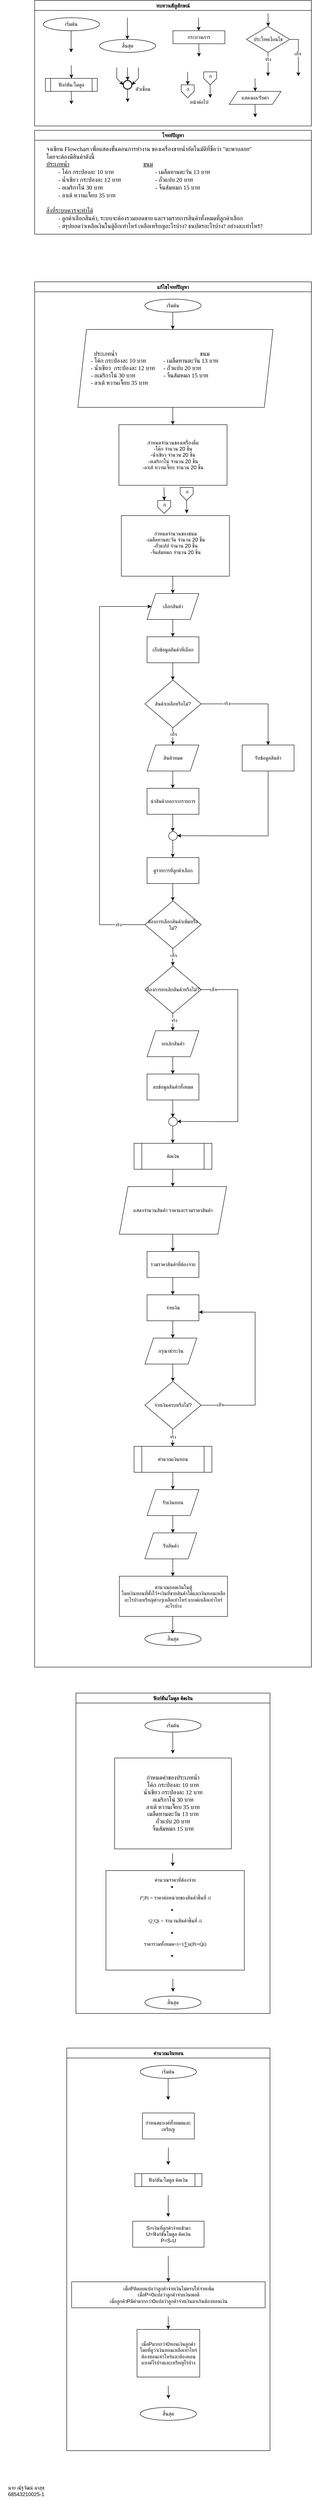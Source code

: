 <mxfile version="28.0.6">
  <diagram name="หน้า-1" id="Sb9Qko_NTx9gJ0KkiB_f">
    <mxGraphModel dx="1426" dy="743" grid="1" gridSize="10" guides="1" tooltips="1" connect="1" arrows="1" fold="1" page="1" pageScale="1" pageWidth="827" pageHeight="1169" math="0" shadow="0">
      <root>
        <mxCell id="0" />
        <mxCell id="1" parent="0" />
        <mxCell id="7FRll6Lz1_2TQ6KTnF0Q-1" value="ทบทวนสัญลักษณ์" style="swimlane;fontFamily=Sarabun;fontSource=https%3A%2F%2Ffonts.googleapis.com%2Fcss%3Ffamily%3DSarabun;" vertex="1" parent="1">
          <mxGeometry x="134" y="20" width="640" height="290" as="geometry" />
        </mxCell>
        <mxCell id="7FRll6Lz1_2TQ6KTnF0Q-2" value="&lt;font data-font-src=&quot;https://fonts.googleapis.com/css?family=Sarabun&quot; face=&quot;Sarabun&quot;&gt;เริ่มต้น&lt;/font&gt;" style="ellipse;whiteSpace=wrap;html=1;" vertex="1" parent="7FRll6Lz1_2TQ6KTnF0Q-1">
          <mxGeometry x="20" y="40" width="130" height="30" as="geometry" />
        </mxCell>
        <mxCell id="7FRll6Lz1_2TQ6KTnF0Q-3" value="" style="endArrow=classic;html=1;rounded=0;" edge="1" parent="7FRll6Lz1_2TQ6KTnF0Q-1">
          <mxGeometry width="50" height="50" relative="1" as="geometry">
            <mxPoint x="84.5" y="70" as="sourcePoint" />
            <mxPoint x="84.5" y="120" as="targetPoint" />
          </mxGeometry>
        </mxCell>
        <mxCell id="7FRll6Lz1_2TQ6KTnF0Q-4" value="&lt;font face=&quot;Sarabun&quot;&gt;สิ้นสุด&lt;/font&gt;" style="ellipse;whiteSpace=wrap;html=1;" vertex="1" parent="7FRll6Lz1_2TQ6KTnF0Q-1">
          <mxGeometry x="150" y="90" width="130" height="30" as="geometry" />
        </mxCell>
        <mxCell id="7FRll6Lz1_2TQ6KTnF0Q-5" value="" style="endArrow=classic;html=1;rounded=0;" edge="1" parent="7FRll6Lz1_2TQ6KTnF0Q-1">
          <mxGeometry width="50" height="50" relative="1" as="geometry">
            <mxPoint x="214.5" y="40" as="sourcePoint" />
            <mxPoint x="214.5" y="90" as="targetPoint" />
          </mxGeometry>
        </mxCell>
        <mxCell id="7FRll6Lz1_2TQ6KTnF0Q-6" value="กระบวนการ" style="rounded=0;whiteSpace=wrap;html=1;fontFamily=Sarabun;fontSource=https%3A%2F%2Ffonts.googleapis.com%2Fcss%3Ffamily%3DSarabun;" vertex="1" parent="7FRll6Lz1_2TQ6KTnF0Q-1">
          <mxGeometry x="320" y="70" width="120" height="30" as="geometry" />
        </mxCell>
        <mxCell id="7FRll6Lz1_2TQ6KTnF0Q-7" value="" style="endArrow=classic;html=1;rounded=0;" edge="1" parent="7FRll6Lz1_2TQ6KTnF0Q-1">
          <mxGeometry width="50" height="50" relative="1" as="geometry">
            <mxPoint x="379" y="40" as="sourcePoint" />
            <mxPoint x="379.5" y="70" as="targetPoint" />
          </mxGeometry>
        </mxCell>
        <mxCell id="7FRll6Lz1_2TQ6KTnF0Q-8" value="" style="endArrow=classic;html=1;rounded=0;" edge="1" parent="7FRll6Lz1_2TQ6KTnF0Q-1">
          <mxGeometry width="50" height="50" relative="1" as="geometry">
            <mxPoint x="379.75" y="100" as="sourcePoint" />
            <mxPoint x="380.25" y="130" as="targetPoint" />
          </mxGeometry>
        </mxCell>
        <mxCell id="7FRll6Lz1_2TQ6KTnF0Q-9" value="ประโยคเงื่อนไข" style="rhombus;whiteSpace=wrap;html=1;fontFamily=Sarabun;fontSource=https%3A%2F%2Ffonts.googleapis.com%2Fcss%3Ffamily%3DSarabun;" vertex="1" parent="7FRll6Lz1_2TQ6KTnF0Q-1">
          <mxGeometry x="490" y="60" width="100" height="60" as="geometry" />
        </mxCell>
        <mxCell id="7FRll6Lz1_2TQ6KTnF0Q-10" value="" style="endArrow=classic;html=1;rounded=0;" edge="1" parent="7FRll6Lz1_2TQ6KTnF0Q-1">
          <mxGeometry width="50" height="50" relative="1" as="geometry">
            <mxPoint x="539.71" y="30" as="sourcePoint" />
            <mxPoint x="540.21" y="60" as="targetPoint" />
          </mxGeometry>
        </mxCell>
        <mxCell id="7FRll6Lz1_2TQ6KTnF0Q-11" value="" style="endArrow=classic;html=1;rounded=0;" edge="1" parent="7FRll6Lz1_2TQ6KTnF0Q-1">
          <mxGeometry width="50" height="50" relative="1" as="geometry">
            <mxPoint x="539.71" y="120" as="sourcePoint" />
            <mxPoint x="540" y="175" as="targetPoint" />
          </mxGeometry>
        </mxCell>
        <mxCell id="7FRll6Lz1_2TQ6KTnF0Q-12" value="จริง" style="edgeLabel;html=1;align=center;verticalAlign=middle;resizable=0;points=[];fontFamily=Sarabun;fontSource=https%3A%2F%2Ffonts.googleapis.com%2Fcss%3Ffamily%3DSarabun;" vertex="1" connectable="0" parent="7FRll6Lz1_2TQ6KTnF0Q-11">
          <mxGeometry x="-0.414" y="-1" relative="1" as="geometry">
            <mxPoint as="offset" />
          </mxGeometry>
        </mxCell>
        <mxCell id="7FRll6Lz1_2TQ6KTnF0Q-13" value="" style="endArrow=classic;html=1;rounded=0;exitX=1;exitY=0.5;exitDx=0;exitDy=0;" edge="1" parent="7FRll6Lz1_2TQ6KTnF0Q-1" source="7FRll6Lz1_2TQ6KTnF0Q-9">
          <mxGeometry width="50" height="50" relative="1" as="geometry">
            <mxPoint x="620" y="95" as="sourcePoint" />
            <mxPoint x="610" y="175" as="targetPoint" />
            <Array as="points">
              <mxPoint x="610" y="90" />
            </Array>
          </mxGeometry>
        </mxCell>
        <mxCell id="7FRll6Lz1_2TQ6KTnF0Q-14" value="&lt;font data-font-src=&quot;https://fonts.googleapis.com/css?family=Sarabun&quot; face=&quot;Sarabun&quot;&gt;เท็จ&lt;/font&gt;" style="edgeLabel;html=1;align=center;verticalAlign=middle;resizable=0;points=[];" vertex="1" connectable="0" parent="7FRll6Lz1_2TQ6KTnF0Q-13">
          <mxGeometry x="-0.002" y="-2" relative="1" as="geometry">
            <mxPoint as="offset" />
          </mxGeometry>
        </mxCell>
        <mxCell id="7FRll6Lz1_2TQ6KTnF0Q-15" value="&lt;font data-font-src=&quot;https://fonts.googleapis.com/css?family=Sarabun&quot; face=&quot;Sarabun&quot;&gt;ฟังก์ชัน/โมดูล&lt;/font&gt;" style="shape=process;whiteSpace=wrap;html=1;backgroundOutline=1;" vertex="1" parent="7FRll6Lz1_2TQ6KTnF0Q-1">
          <mxGeometry x="25" y="180" width="120" height="30" as="geometry" />
        </mxCell>
        <mxCell id="7FRll6Lz1_2TQ6KTnF0Q-16" value="" style="endArrow=classic;html=1;rounded=0;" edge="1" parent="7FRll6Lz1_2TQ6KTnF0Q-1">
          <mxGeometry width="50" height="50" relative="1" as="geometry">
            <mxPoint x="84.71" y="150" as="sourcePoint" />
            <mxPoint x="85.21" y="180" as="targetPoint" />
          </mxGeometry>
        </mxCell>
        <mxCell id="7FRll6Lz1_2TQ6KTnF0Q-17" value="" style="endArrow=classic;html=1;rounded=0;" edge="1" parent="7FRll6Lz1_2TQ6KTnF0Q-1">
          <mxGeometry width="50" height="50" relative="1" as="geometry">
            <mxPoint x="84.71" y="210" as="sourcePoint" />
            <mxPoint x="85.21" y="240" as="targetPoint" />
          </mxGeometry>
        </mxCell>
        <mxCell id="7FRll6Lz1_2TQ6KTnF0Q-18" value="" style="strokeWidth=2;html=1;shape=mxgraph.flowchart.start_2;whiteSpace=wrap;" vertex="1" parent="7FRll6Lz1_2TQ6KTnF0Q-1">
          <mxGeometry x="205" y="185" width="20" height="20" as="geometry" />
        </mxCell>
        <mxCell id="7FRll6Lz1_2TQ6KTnF0Q-19" value="" style="endArrow=classic;html=1;rounded=0;" edge="1" parent="7FRll6Lz1_2TQ6KTnF0Q-1">
          <mxGeometry width="50" height="50" relative="1" as="geometry">
            <mxPoint x="214.71" y="155" as="sourcePoint" />
            <mxPoint x="215.21" y="185" as="targetPoint" />
          </mxGeometry>
        </mxCell>
        <mxCell id="7FRll6Lz1_2TQ6KTnF0Q-20" value="" style="endArrow=classic;html=1;rounded=0;entryX=0;entryY=0.5;entryDx=0;entryDy=0;entryPerimeter=0;" edge="1" parent="7FRll6Lz1_2TQ6KTnF0Q-1" target="7FRll6Lz1_2TQ6KTnF0Q-18">
          <mxGeometry width="50" height="50" relative="1" as="geometry">
            <mxPoint x="190.0" y="155" as="sourcePoint" />
            <mxPoint x="190.5" y="185" as="targetPoint" />
            <Array as="points">
              <mxPoint x="190" y="180" />
            </Array>
          </mxGeometry>
        </mxCell>
        <mxCell id="7FRll6Lz1_2TQ6KTnF0Q-21" value="" style="endArrow=classic;html=1;rounded=0;entryX=1;entryY=0.5;entryDx=0;entryDy=0;entryPerimeter=0;" edge="1" parent="7FRll6Lz1_2TQ6KTnF0Q-1" target="7FRll6Lz1_2TQ6KTnF0Q-18">
          <mxGeometry width="50" height="50" relative="1" as="geometry">
            <mxPoint x="240.0" y="155" as="sourcePoint" />
            <mxPoint x="240.5" y="185" as="targetPoint" />
            <Array as="points">
              <mxPoint x="240" y="180" />
            </Array>
          </mxGeometry>
        </mxCell>
        <mxCell id="7FRll6Lz1_2TQ6KTnF0Q-22" value="" style="endArrow=classic;html=1;rounded=0;" edge="1" parent="7FRll6Lz1_2TQ6KTnF0Q-1">
          <mxGeometry width="50" height="50" relative="1" as="geometry">
            <mxPoint x="214.71" y="205" as="sourcePoint" />
            <mxPoint x="215.21" y="235" as="targetPoint" />
          </mxGeometry>
        </mxCell>
        <mxCell id="7FRll6Lz1_2TQ6KTnF0Q-23" value="&lt;font data-font-src=&quot;https://fonts.googleapis.com/css?family=Sarabun&quot; face=&quot;Sarabun&quot;&gt;ตัวเชื่อม&lt;/font&gt;" style="text;html=1;align=center;verticalAlign=middle;resizable=0;points=[];autosize=1;strokeColor=none;fillColor=none;" vertex="1" parent="7FRll6Lz1_2TQ6KTnF0Q-1">
          <mxGeometry x="220" y="190" width="60" height="30" as="geometry" />
        </mxCell>
        <mxCell id="7FRll6Lz1_2TQ6KTnF0Q-24" value="" style="endArrow=classic;html=1;rounded=0;" edge="1" parent="7FRll6Lz1_2TQ6KTnF0Q-1">
          <mxGeometry width="50" height="50" relative="1" as="geometry">
            <mxPoint x="353.71" y="165" as="sourcePoint" />
            <mxPoint x="354.21" y="195" as="targetPoint" />
          </mxGeometry>
        </mxCell>
        <mxCell id="7FRll6Lz1_2TQ6KTnF0Q-25" value="" style="verticalLabelPosition=bottom;verticalAlign=top;html=1;shape=offPageConnector;rounded=0;size=0.5;" vertex="1" parent="7FRll6Lz1_2TQ6KTnF0Q-1">
          <mxGeometry x="339" y="195" width="30" height="30" as="geometry" />
        </mxCell>
        <mxCell id="7FRll6Lz1_2TQ6KTnF0Q-26" value="" style="endArrow=classic;html=1;rounded=0;" edge="1" parent="7FRll6Lz1_2TQ6KTnF0Q-1">
          <mxGeometry width="50" height="50" relative="1" as="geometry">
            <mxPoint x="405.71" y="195" as="sourcePoint" />
            <mxPoint x="406.21" y="225" as="targetPoint" />
          </mxGeometry>
        </mxCell>
        <mxCell id="7FRll6Lz1_2TQ6KTnF0Q-27" value="" style="verticalLabelPosition=bottom;verticalAlign=top;html=1;shape=offPageConnector;rounded=0;size=0.5;" vertex="1" parent="7FRll6Lz1_2TQ6KTnF0Q-1">
          <mxGeometry x="391" y="165" width="30" height="30" as="geometry" />
        </mxCell>
        <mxCell id="7FRll6Lz1_2TQ6KTnF0Q-28" value="หน้าต่อไป" style="text;html=1;align=center;verticalAlign=middle;resizable=0;points=[];autosize=1;strokeColor=none;fillColor=none;fontFamily=Sarabun;fontSource=https%3A%2F%2Ffonts.googleapis.com%2Fcss%3Ffamily%3DSarabun;" vertex="1" parent="7FRll6Lz1_2TQ6KTnF0Q-1">
          <mxGeometry x="345" y="220" width="70" height="30" as="geometry" />
        </mxCell>
        <mxCell id="7FRll6Lz1_2TQ6KTnF0Q-29" value="ก" style="text;html=1;align=center;verticalAlign=middle;resizable=0;points=[];autosize=1;strokeColor=none;fillColor=none;fontFamily=Sarabun;fontSource=https%3A%2F%2Ffonts.googleapis.com%2Fcss%3Ffamily%3DSarabun;" vertex="1" parent="7FRll6Lz1_2TQ6KTnF0Q-1">
          <mxGeometry x="339" y="190" width="30" height="30" as="geometry" />
        </mxCell>
        <mxCell id="7FRll6Lz1_2TQ6KTnF0Q-30" value="ก" style="text;html=1;align=center;verticalAlign=middle;resizable=0;points=[];autosize=1;strokeColor=none;fillColor=none;fontFamily=Sarabun;fontSource=https%3A%2F%2Ffonts.googleapis.com%2Fcss%3Ffamily%3DSarabun;" vertex="1" parent="7FRll6Lz1_2TQ6KTnF0Q-1">
          <mxGeometry x="391" y="160" width="30" height="30" as="geometry" />
        </mxCell>
        <mxCell id="7FRll6Lz1_2TQ6KTnF0Q-31" value="แสดงผล/รับค่า" style="shape=parallelogram;perimeter=parallelogramPerimeter;whiteSpace=wrap;html=1;fixedSize=1;fontFamily=Sarabun;fontSource=https%3A%2F%2Ffonts.googleapis.com%2Fcss%3Ffamily%3DSarabun;" vertex="1" parent="7FRll6Lz1_2TQ6KTnF0Q-1">
          <mxGeometry x="450" y="210" width="120" height="30" as="geometry" />
        </mxCell>
        <mxCell id="7FRll6Lz1_2TQ6KTnF0Q-32" value="" style="endArrow=classic;html=1;rounded=0;" edge="1" parent="7FRll6Lz1_2TQ6KTnF0Q-1">
          <mxGeometry width="50" height="50" relative="1" as="geometry">
            <mxPoint x="509.71" y="180" as="sourcePoint" />
            <mxPoint x="510.21" y="210" as="targetPoint" />
          </mxGeometry>
        </mxCell>
        <mxCell id="7FRll6Lz1_2TQ6KTnF0Q-33" value="" style="endArrow=classic;html=1;rounded=0;" edge="1" parent="7FRll6Lz1_2TQ6KTnF0Q-1">
          <mxGeometry width="50" height="50" relative="1" as="geometry">
            <mxPoint x="509.71" y="240" as="sourcePoint" />
            <mxPoint x="510.21" y="270" as="targetPoint" />
          </mxGeometry>
        </mxCell>
        <mxCell id="7FRll6Lz1_2TQ6KTnF0Q-34" value="แก้ไขโจทย์ปัญหา" style="swimlane;fontFamily=Sarabun;fontSource=https%3A%2F%2Ffonts.googleapis.com%2Fcss%3Ffamily%3DSarabun;" vertex="1" parent="1">
          <mxGeometry x="134" y="670" width="640" height="3200" as="geometry" />
        </mxCell>
        <mxCell id="7FRll6Lz1_2TQ6KTnF0Q-35" value="&lt;font data-font-src=&quot;https://fonts.googleapis.com/css?family=Sarabun&quot; face=&quot;Sarabun&quot;&gt;เริ่มต้น&lt;/font&gt;" style="ellipse;whiteSpace=wrap;html=1;" vertex="1" parent="7FRll6Lz1_2TQ6KTnF0Q-34">
          <mxGeometry x="255" y="40" width="130" height="30" as="geometry" />
        </mxCell>
        <mxCell id="7FRll6Lz1_2TQ6KTnF0Q-36" value="&lt;font face=&quot;Sarabun&quot;&gt;สิ้นสุด&lt;/font&gt;" style="ellipse;whiteSpace=wrap;html=1;" vertex="1" parent="7FRll6Lz1_2TQ6KTnF0Q-34">
          <mxGeometry x="255" y="3120" width="130" height="30" as="geometry" />
        </mxCell>
        <mxCell id="7FRll6Lz1_2TQ6KTnF0Q-37" value="" style="endArrow=classic;html=1;rounded=0;" edge="1" parent="7FRll6Lz1_2TQ6KTnF0Q-34">
          <mxGeometry width="50" height="50" relative="1" as="geometry">
            <mxPoint x="319.5" y="70" as="sourcePoint" />
            <mxPoint x="319.5" y="110" as="targetPoint" />
          </mxGeometry>
        </mxCell>
        <mxCell id="7FRll6Lz1_2TQ6KTnF0Q-38" value="&lt;span style=&quot;font-family: Sarabun; font-size: 14px; text-wrap-mode: nowrap;&quot;&gt;&amp;nbsp; &amp;nbsp; &amp;nbsp; &amp;nbsp; &amp;nbsp; ประเภทน้ำ&lt;span style=&quot;white-space-collapse: preserve;&quot;&gt;&#x9;&lt;/span&gt;&lt;span style=&quot;white-space-collapse: preserve;&quot;&gt;&#x9;&lt;/span&gt;&lt;span style=&quot;white-space-collapse: preserve;&quot;&gt;&#x9;&lt;/span&gt;&lt;span style=&quot;white-space-collapse: preserve;&quot;&gt;&#x9;&lt;/span&gt;&lt;span style=&quot;white-space-collapse: preserve;&quot;&gt;&#x9;&lt;/span&gt;&lt;span style=&quot;white-space-collapse: preserve;&quot;&gt;&#x9;&lt;span style=&quot;white-space-collapse: preserve;&quot;&gt;&#x9;&lt;/span&gt;ข&lt;/span&gt;นม&lt;/span&gt;&lt;br style=&quot;font-family: Sarabun; font-size: 14px; text-wrap-mode: nowrap;&quot;&gt;&lt;span style=&quot;font-family: Sarabun; font-size: 14px; white-space: pre;&quot;&gt;&#x9;&lt;/span&gt;&lt;span style=&quot;font-family: Sarabun; font-size: 14px; text-wrap-mode: nowrap;&quot;&gt;- โค้ก&amp;nbsp;&lt;/span&gt;&lt;span style=&quot;font-family: Sarabun; font-size: 14px; text-wrap-mode: nowrap;&quot;&gt;กระป๋องละ 10 บาท&lt;/span&gt;&lt;span style=&quot;font-family: Sarabun; font-size: 14px; white-space: pre;&quot;&gt;&#x9;&lt;/span&gt;&lt;span style=&quot;font-family: Sarabun; font-size: 14px; white-space: pre;&quot;&gt;&#x9;&lt;/span&gt;&lt;span style=&quot;font-family: Sarabun; font-size: 14px; text-wrap-mode: nowrap;&quot;&gt;- เมล็ดทานตะวัน 13 บาท&lt;/span&gt;&lt;br style=&quot;font-family: Sarabun; font-size: 14px; text-wrap-mode: nowrap;&quot;&gt;&lt;span style=&quot;font-family: Sarabun; font-size: 14px; white-space: pre;&quot;&gt;&#x9;&lt;/span&gt;&lt;span style=&quot;font-family: Sarabun; font-size: 14px; text-wrap-mode: nowrap;&quot;&gt;- น้ำเขียว&amp;nbsp;&lt;/span&gt;&lt;span style=&quot;font-family: Sarabun; font-size: 14px; text-wrap-mode: nowrap;&quot;&gt;&amp;nbsp;กระป๋องละ 12 บาท&lt;/span&gt;&lt;span style=&quot;font-family: Sarabun; font-size: 14px; white-space: pre;&quot;&gt;&#x9;&lt;/span&gt;&lt;span style=&quot;font-family: Sarabun; font-size: 14px; text-wrap-mode: nowrap;&quot;&gt;- ถั่วแปบ 20 บาท&lt;/span&gt;&lt;br style=&quot;font-family: Sarabun; font-size: 14px; text-wrap-mode: nowrap;&quot;&gt;&lt;span style=&quot;font-family: Sarabun; font-size: 14px; white-space: pre;&quot;&gt;&#x9;&lt;/span&gt;&lt;span style=&quot;font-family: Sarabun; font-size: 14px; text-wrap-mode: nowrap;&quot;&gt;- อเมริกาโน่&amp;nbsp;&lt;/span&gt;&lt;span style=&quot;font-family: Sarabun; font-size: 14px; text-wrap-mode: nowrap;&quot;&gt;30 บาท&lt;/span&gt;&lt;span style=&quot;font-family: Sarabun; font-size: 14px; white-space: pre;&quot;&gt;&#x9;&lt;/span&gt;&lt;span style=&quot;font-family: Sarabun; font-size: 14px; white-space: pre;&quot;&gt;&#x9;&lt;/span&gt;&lt;span style=&quot;font-family: Sarabun; font-size: 14px; white-space: pre;&quot;&gt;&#x9;&lt;/span&gt;&lt;span style=&quot;font-family: Sarabun; font-size: 14px; text-wrap-mode: nowrap;&quot;&gt;- จิ้นส้มหมก 15 บาท&lt;/span&gt;&lt;br style=&quot;font-family: Sarabun; font-size: 14px; text-wrap-mode: nowrap;&quot;&gt;&lt;span style=&quot;font-family: Sarabun; font-size: 14px; white-space: pre;&quot;&gt;&#x9;&lt;/span&gt;&lt;span style=&quot;font-family: Sarabun; font-size: 14px; text-wrap-mode: nowrap;&quot;&gt;- ลาเต้ หวานเจี๊ยบ&amp;nbsp;&lt;/span&gt;&lt;span style=&quot;font-family: Sarabun; font-size: 14px; text-wrap-mode: nowrap;&quot;&gt;35 บาท&lt;/span&gt;" style="shape=parallelogram;perimeter=parallelogramPerimeter;whiteSpace=wrap;html=1;fixedSize=1;align=left;" vertex="1" parent="7FRll6Lz1_2TQ6KTnF0Q-34">
          <mxGeometry x="100" y="110" width="451.25" height="180" as="geometry" />
        </mxCell>
        <mxCell id="7FRll6Lz1_2TQ6KTnF0Q-39" value="" style="endArrow=classic;html=1;rounded=0;" edge="1" parent="7FRll6Lz1_2TQ6KTnF0Q-34">
          <mxGeometry width="50" height="50" relative="1" as="geometry">
            <mxPoint x="319.5" y="290" as="sourcePoint" />
            <mxPoint x="319.5" y="330" as="targetPoint" />
          </mxGeometry>
        </mxCell>
        <mxCell id="7FRll6Lz1_2TQ6KTnF0Q-40" value="กำหนดจำนวนของเครื่องดื่ม&lt;div&gt;-โค๊ก จำนวน 20 ชิ้น&lt;/div&gt;&lt;div&gt;-น้ำเขียว จำนวน 20 ชิ้น&lt;/div&gt;&lt;div&gt;-อเมริกาโน่ จำนวน 20 ชิ้น&lt;/div&gt;&lt;div&gt;-ลาเต้ หวานเจี๊ยบ จำนวน 20 ชิ้น&lt;/div&gt;" style="rounded=0;whiteSpace=wrap;html=1;" vertex="1" parent="7FRll6Lz1_2TQ6KTnF0Q-34">
          <mxGeometry x="195" y="330" width="250" height="140" as="geometry" />
        </mxCell>
        <mxCell id="7FRll6Lz1_2TQ6KTnF0Q-41" value="" style="endArrow=classic;html=1;rounded=0;" edge="1" parent="7FRll6Lz1_2TQ6KTnF0Q-34">
          <mxGeometry width="50" height="50" relative="1" as="geometry">
            <mxPoint x="299.34" y="475" as="sourcePoint" />
            <mxPoint x="299.84" y="505" as="targetPoint" />
          </mxGeometry>
        </mxCell>
        <mxCell id="7FRll6Lz1_2TQ6KTnF0Q-42" value="" style="verticalLabelPosition=bottom;verticalAlign=top;html=1;shape=offPageConnector;rounded=0;size=0.5;" vertex="1" parent="7FRll6Lz1_2TQ6KTnF0Q-34">
          <mxGeometry x="284.63" y="505" width="30" height="30" as="geometry" />
        </mxCell>
        <mxCell id="7FRll6Lz1_2TQ6KTnF0Q-43" value="" style="endArrow=classic;html=1;rounded=0;" edge="1" parent="7FRll6Lz1_2TQ6KTnF0Q-34">
          <mxGeometry width="50" height="50" relative="1" as="geometry">
            <mxPoint x="351.34" y="505" as="sourcePoint" />
            <mxPoint x="351.84" y="535" as="targetPoint" />
          </mxGeometry>
        </mxCell>
        <mxCell id="7FRll6Lz1_2TQ6KTnF0Q-44" value="" style="verticalLabelPosition=bottom;verticalAlign=top;html=1;shape=offPageConnector;rounded=0;size=0.5;" vertex="1" parent="7FRll6Lz1_2TQ6KTnF0Q-34">
          <mxGeometry x="336.63" y="475" width="30" height="30" as="geometry" />
        </mxCell>
        <mxCell id="7FRll6Lz1_2TQ6KTnF0Q-45" value="ก" style="text;html=1;align=center;verticalAlign=middle;resizable=0;points=[];autosize=1;strokeColor=none;fillColor=none;fontFamily=Sarabun;fontSource=https%3A%2F%2Ffonts.googleapis.com%2Fcss%3Ffamily%3DSarabun;" vertex="1" parent="7FRll6Lz1_2TQ6KTnF0Q-34">
          <mxGeometry x="284.63" y="500" width="30" height="30" as="geometry" />
        </mxCell>
        <mxCell id="7FRll6Lz1_2TQ6KTnF0Q-46" value="ก" style="text;html=1;align=center;verticalAlign=middle;resizable=0;points=[];autosize=1;strokeColor=none;fillColor=none;fontFamily=Sarabun;fontSource=https%3A%2F%2Ffonts.googleapis.com%2Fcss%3Ffamily%3DSarabun;" vertex="1" parent="7FRll6Lz1_2TQ6KTnF0Q-34">
          <mxGeometry x="336.63" y="470" width="30" height="30" as="geometry" />
        </mxCell>
        <mxCell id="7FRll6Lz1_2TQ6KTnF0Q-47" value="กำหนดจำนวนของขนม&lt;div&gt;-เมล็ดทานตะวัน จำนวน 20 ชิ้น&lt;/div&gt;&lt;div&gt;-ถั่วแปป จำนวน 20 ชิ้น&lt;/div&gt;&lt;div&gt;-จิ้นส้มหมก จำนวน 20 ชิ้น&lt;/div&gt;&lt;div&gt;&lt;br&gt;&lt;/div&gt;" style="rounded=0;whiteSpace=wrap;html=1;" vertex="1" parent="7FRll6Lz1_2TQ6KTnF0Q-34">
          <mxGeometry x="200.63" y="540" width="250" height="140" as="geometry" />
        </mxCell>
        <mxCell id="7FRll6Lz1_2TQ6KTnF0Q-48" value="" style="endArrow=classic;html=1;rounded=0;" edge="1" parent="7FRll6Lz1_2TQ6KTnF0Q-34">
          <mxGeometry width="50" height="50" relative="1" as="geometry">
            <mxPoint x="319.5" y="680" as="sourcePoint" />
            <mxPoint x="319.5" y="720" as="targetPoint" />
          </mxGeometry>
        </mxCell>
        <mxCell id="7FRll6Lz1_2TQ6KTnF0Q-49" value="เลือกสินค้า" style="shape=parallelogram;perimeter=parallelogramPerimeter;whiteSpace=wrap;html=1;fixedSize=1;" vertex="1" parent="7FRll6Lz1_2TQ6KTnF0Q-34">
          <mxGeometry x="260" y="720" width="120" height="60" as="geometry" />
        </mxCell>
        <mxCell id="7FRll6Lz1_2TQ6KTnF0Q-50" value="" style="endArrow=classic;html=1;rounded=0;" edge="1" parent="7FRll6Lz1_2TQ6KTnF0Q-34">
          <mxGeometry width="50" height="50" relative="1" as="geometry">
            <mxPoint x="319.5" y="780" as="sourcePoint" />
            <mxPoint x="319.5" y="820" as="targetPoint" />
          </mxGeometry>
        </mxCell>
        <mxCell id="7FRll6Lz1_2TQ6KTnF0Q-51" value="เก็บข้อมูลสินค้าที่เลือก" style="rounded=0;whiteSpace=wrap;html=1;" vertex="1" parent="7FRll6Lz1_2TQ6KTnF0Q-34">
          <mxGeometry x="260" y="820" width="120" height="60" as="geometry" />
        </mxCell>
        <mxCell id="7FRll6Lz1_2TQ6KTnF0Q-52" value="" style="endArrow=classic;html=1;rounded=0;" edge="1" parent="7FRll6Lz1_2TQ6KTnF0Q-34">
          <mxGeometry width="50" height="50" relative="1" as="geometry">
            <mxPoint x="319.5" y="880" as="sourcePoint" />
            <mxPoint x="319.5" y="920" as="targetPoint" />
          </mxGeometry>
        </mxCell>
        <mxCell id="7FRll6Lz1_2TQ6KTnF0Q-53" value="สินค้าเหลือหรือไม่?" style="rhombus;whiteSpace=wrap;html=1;" vertex="1" parent="7FRll6Lz1_2TQ6KTnF0Q-34">
          <mxGeometry x="255" y="920" width="130" height="110" as="geometry" />
        </mxCell>
        <mxCell id="7FRll6Lz1_2TQ6KTnF0Q-54" value="" style="endArrow=classic;html=1;rounded=0;" edge="1" parent="7FRll6Lz1_2TQ6KTnF0Q-34">
          <mxGeometry width="50" height="50" relative="1" as="geometry">
            <mxPoint x="319.5" y="1030" as="sourcePoint" />
            <mxPoint x="319.5" y="1070" as="targetPoint" />
          </mxGeometry>
        </mxCell>
        <mxCell id="7FRll6Lz1_2TQ6KTnF0Q-55" value="เท็จ" style="edgeLabel;html=1;align=center;verticalAlign=middle;resizable=0;points=[];" vertex="1" connectable="0" parent="7FRll6Lz1_2TQ6KTnF0Q-54">
          <mxGeometry x="-0.25" y="1" relative="1" as="geometry">
            <mxPoint as="offset" />
          </mxGeometry>
        </mxCell>
        <mxCell id="7FRll6Lz1_2TQ6KTnF0Q-56" value="สินค้าหมด" style="shape=parallelogram;perimeter=parallelogramPerimeter;whiteSpace=wrap;html=1;fixedSize=1;" vertex="1" parent="7FRll6Lz1_2TQ6KTnF0Q-34">
          <mxGeometry x="260" y="1070" width="120" height="60" as="geometry" />
        </mxCell>
        <mxCell id="7FRll6Lz1_2TQ6KTnF0Q-57" value="" style="endArrow=classic;html=1;rounded=0;" edge="1" parent="7FRll6Lz1_2TQ6KTnF0Q-34">
          <mxGeometry width="50" height="50" relative="1" as="geometry">
            <mxPoint x="319.5" y="1130" as="sourcePoint" />
            <mxPoint x="319.5" y="1170" as="targetPoint" />
          </mxGeometry>
        </mxCell>
        <mxCell id="7FRll6Lz1_2TQ6KTnF0Q-58" value="นำสินค้าออกจากรายการ" style="rounded=0;whiteSpace=wrap;html=1;" vertex="1" parent="7FRll6Lz1_2TQ6KTnF0Q-34">
          <mxGeometry x="260" y="1170" width="120" height="60" as="geometry" />
        </mxCell>
        <mxCell id="7FRll6Lz1_2TQ6KTnF0Q-59" value="" style="endArrow=classic;html=1;rounded=0;" edge="1" parent="7FRll6Lz1_2TQ6KTnF0Q-34">
          <mxGeometry width="50" height="50" relative="1" as="geometry">
            <mxPoint x="319.5" y="1230" as="sourcePoint" />
            <mxPoint x="319.5" y="1270" as="targetPoint" />
          </mxGeometry>
        </mxCell>
        <mxCell id="7FRll6Lz1_2TQ6KTnF0Q-60" value="" style="ellipse;whiteSpace=wrap;html=1;aspect=fixed;" vertex="1" parent="7FRll6Lz1_2TQ6KTnF0Q-34">
          <mxGeometry x="310" y="1270" width="20" height="20" as="geometry" />
        </mxCell>
        <mxCell id="7FRll6Lz1_2TQ6KTnF0Q-61" value="" style="endArrow=classic;html=1;rounded=0;" edge="1" parent="7FRll6Lz1_2TQ6KTnF0Q-34">
          <mxGeometry width="50" height="50" relative="1" as="geometry">
            <mxPoint x="319.5" y="1290" as="sourcePoint" />
            <mxPoint x="319.5" y="1330" as="targetPoint" />
          </mxGeometry>
        </mxCell>
        <mxCell id="7FRll6Lz1_2TQ6KTnF0Q-62" value="ดูรายการที่ลูกค้าเลือก" style="rounded=0;whiteSpace=wrap;html=1;" vertex="1" parent="7FRll6Lz1_2TQ6KTnF0Q-34">
          <mxGeometry x="260" y="1330" width="120" height="60" as="geometry" />
        </mxCell>
        <mxCell id="7FRll6Lz1_2TQ6KTnF0Q-63" value="" style="endArrow=classic;html=1;rounded=0;exitX=1;exitY=0.5;exitDx=0;exitDy=0;" edge="1" parent="7FRll6Lz1_2TQ6KTnF0Q-34" source="7FRll6Lz1_2TQ6KTnF0Q-53">
          <mxGeometry width="50" height="50" relative="1" as="geometry">
            <mxPoint x="540" y="980" as="sourcePoint" />
            <mxPoint x="540" y="1070" as="targetPoint" />
            <Array as="points">
              <mxPoint x="540" y="975" />
            </Array>
          </mxGeometry>
        </mxCell>
        <mxCell id="7FRll6Lz1_2TQ6KTnF0Q-64" value="จริง" style="edgeLabel;html=1;align=center;verticalAlign=middle;resizable=0;points=[];" vertex="1" connectable="0" parent="7FRll6Lz1_2TQ6KTnF0Q-63">
          <mxGeometry x="-0.528" y="1" relative="1" as="geometry">
            <mxPoint as="offset" />
          </mxGeometry>
        </mxCell>
        <mxCell id="7FRll6Lz1_2TQ6KTnF0Q-65" value="รับข้อมูลสินค้า" style="rounded=0;whiteSpace=wrap;html=1;" vertex="1" parent="7FRll6Lz1_2TQ6KTnF0Q-34">
          <mxGeometry x="480" y="1070" width="120" height="60" as="geometry" />
        </mxCell>
        <mxCell id="7FRll6Lz1_2TQ6KTnF0Q-66" value="" style="endArrow=classic;html=1;rounded=0;exitX=0.5;exitY=1;exitDx=0;exitDy=0;" edge="1" parent="7FRll6Lz1_2TQ6KTnF0Q-34" source="7FRll6Lz1_2TQ6KTnF0Q-65">
          <mxGeometry width="50" height="50" relative="1" as="geometry">
            <mxPoint x="540" y="1280" as="sourcePoint" />
            <mxPoint x="330" y="1279.5" as="targetPoint" />
            <Array as="points">
              <mxPoint x="540" y="1280" />
            </Array>
          </mxGeometry>
        </mxCell>
        <mxCell id="7FRll6Lz1_2TQ6KTnF0Q-67" value="" style="endArrow=classic;html=1;rounded=0;" edge="1" parent="7FRll6Lz1_2TQ6KTnF0Q-34">
          <mxGeometry width="50" height="50" relative="1" as="geometry">
            <mxPoint x="319.5" y="1390" as="sourcePoint" />
            <mxPoint x="319.5" y="1430" as="targetPoint" />
          </mxGeometry>
        </mxCell>
        <mxCell id="7FRll6Lz1_2TQ6KTnF0Q-68" value="ต้องการเลือกสินค้าเพิ่มหรือไม่?" style="rhombus;whiteSpace=wrap;html=1;" vertex="1" parent="7FRll6Lz1_2TQ6KTnF0Q-34">
          <mxGeometry x="255" y="1430" width="130" height="110" as="geometry" />
        </mxCell>
        <mxCell id="7FRll6Lz1_2TQ6KTnF0Q-69" value="" style="endArrow=classic;html=1;rounded=0;" edge="1" parent="7FRll6Lz1_2TQ6KTnF0Q-34">
          <mxGeometry width="50" height="50" relative="1" as="geometry">
            <mxPoint x="319.5" y="1540" as="sourcePoint" />
            <mxPoint x="319.5" y="1580" as="targetPoint" />
          </mxGeometry>
        </mxCell>
        <mxCell id="7FRll6Lz1_2TQ6KTnF0Q-70" value="เท็จ" style="edgeLabel;html=1;align=center;verticalAlign=middle;resizable=0;points=[];" vertex="1" connectable="0" parent="7FRll6Lz1_2TQ6KTnF0Q-69">
          <mxGeometry x="-0.2" y="1" relative="1" as="geometry">
            <mxPoint as="offset" />
          </mxGeometry>
        </mxCell>
        <mxCell id="7FRll6Lz1_2TQ6KTnF0Q-71" value="" style="endArrow=classic;html=1;rounded=0;exitX=0;exitY=0.5;exitDx=0;exitDy=0;entryX=0;entryY=0.5;entryDx=0;entryDy=0;" edge="1" parent="7FRll6Lz1_2TQ6KTnF0Q-34" source="7FRll6Lz1_2TQ6KTnF0Q-68" target="7FRll6Lz1_2TQ6KTnF0Q-49">
          <mxGeometry width="50" height="50" relative="1" as="geometry">
            <mxPoint x="150" y="1490" as="sourcePoint" />
            <mxPoint x="260" y="850" as="targetPoint" />
            <Array as="points">
              <mxPoint x="150" y="1485" />
              <mxPoint x="150" y="750" />
            </Array>
          </mxGeometry>
        </mxCell>
        <mxCell id="7FRll6Lz1_2TQ6KTnF0Q-72" value="จริง" style="edgeLabel;html=1;align=center;verticalAlign=middle;resizable=0;points=[];" vertex="1" connectable="0" parent="7FRll6Lz1_2TQ6KTnF0Q-71">
          <mxGeometry x="-0.871" relative="1" as="geometry">
            <mxPoint as="offset" />
          </mxGeometry>
        </mxCell>
        <mxCell id="7FRll6Lz1_2TQ6KTnF0Q-73" value="ต้องการยกเลิกสินค้าหรือไม่?" style="rhombus;whiteSpace=wrap;html=1;" vertex="1" parent="7FRll6Lz1_2TQ6KTnF0Q-34">
          <mxGeometry x="255" y="1580" width="130" height="110" as="geometry" />
        </mxCell>
        <mxCell id="7FRll6Lz1_2TQ6KTnF0Q-74" value="" style="endArrow=classic;html=1;rounded=0;" edge="1" parent="7FRll6Lz1_2TQ6KTnF0Q-34">
          <mxGeometry width="50" height="50" relative="1" as="geometry">
            <mxPoint x="319.5" y="1690" as="sourcePoint" />
            <mxPoint x="319.5" y="1730" as="targetPoint" />
          </mxGeometry>
        </mxCell>
        <mxCell id="7FRll6Lz1_2TQ6KTnF0Q-75" value="จริง" style="edgeLabel;html=1;align=center;verticalAlign=middle;resizable=0;points=[];" vertex="1" connectable="0" parent="7FRll6Lz1_2TQ6KTnF0Q-74">
          <mxGeometry x="-0.2" y="2" relative="1" as="geometry">
            <mxPoint as="offset" />
          </mxGeometry>
        </mxCell>
        <mxCell id="7FRll6Lz1_2TQ6KTnF0Q-76" value="ยกเลิกสินค้า" style="shape=parallelogram;perimeter=parallelogramPerimeter;whiteSpace=wrap;html=1;fixedSize=1;" vertex="1" parent="7FRll6Lz1_2TQ6KTnF0Q-34">
          <mxGeometry x="260" y="1730" width="120" height="60" as="geometry" />
        </mxCell>
        <mxCell id="7FRll6Lz1_2TQ6KTnF0Q-77" value="" style="endArrow=classic;html=1;rounded=0;" edge="1" parent="7FRll6Lz1_2TQ6KTnF0Q-34">
          <mxGeometry width="50" height="50" relative="1" as="geometry">
            <mxPoint x="319.5" y="1790" as="sourcePoint" />
            <mxPoint x="319.5" y="1830" as="targetPoint" />
          </mxGeometry>
        </mxCell>
        <mxCell id="7FRll6Lz1_2TQ6KTnF0Q-78" value="ลบข้อมูลสินค้าทั้งหมด" style="rounded=0;whiteSpace=wrap;html=1;" vertex="1" parent="7FRll6Lz1_2TQ6KTnF0Q-34">
          <mxGeometry x="260" y="1830" width="120" height="60" as="geometry" />
        </mxCell>
        <mxCell id="7FRll6Lz1_2TQ6KTnF0Q-79" value="" style="endArrow=classic;html=1;rounded=0;" edge="1" parent="7FRll6Lz1_2TQ6KTnF0Q-34">
          <mxGeometry width="50" height="50" relative="1" as="geometry">
            <mxPoint x="319.5" y="1890" as="sourcePoint" />
            <mxPoint x="319.5" y="1930" as="targetPoint" />
          </mxGeometry>
        </mxCell>
        <mxCell id="7FRll6Lz1_2TQ6KTnF0Q-80" value="" style="ellipse;whiteSpace=wrap;html=1;aspect=fixed;" vertex="1" parent="7FRll6Lz1_2TQ6KTnF0Q-34">
          <mxGeometry x="310" y="1930" width="20" height="20" as="geometry" />
        </mxCell>
        <mxCell id="7FRll6Lz1_2TQ6KTnF0Q-81" value="" style="endArrow=classic;html=1;rounded=0;exitX=0.985;exitY=0.5;exitDx=0;exitDy=0;exitPerimeter=0;" edge="1" parent="7FRll6Lz1_2TQ6KTnF0Q-34" source="7FRll6Lz1_2TQ6KTnF0Q-73">
          <mxGeometry width="50" height="50" relative="1" as="geometry">
            <mxPoint x="425" y="1939.5" as="sourcePoint" />
            <mxPoint x="330" y="1939.5" as="targetPoint" />
            <Array as="points">
              <mxPoint x="470" y="1635" />
              <mxPoint x="470" y="1940" />
            </Array>
          </mxGeometry>
        </mxCell>
        <mxCell id="7FRll6Lz1_2TQ6KTnF0Q-82" value="เท็จ" style="edgeLabel;html=1;align=center;verticalAlign=middle;resizable=0;points=[];" vertex="1" connectable="0" parent="7FRll6Lz1_2TQ6KTnF0Q-81">
          <mxGeometry x="-0.887" relative="1" as="geometry">
            <mxPoint as="offset" />
          </mxGeometry>
        </mxCell>
        <mxCell id="7FRll6Lz1_2TQ6KTnF0Q-83" value="" style="endArrow=classic;html=1;rounded=0;" edge="1" parent="7FRll6Lz1_2TQ6KTnF0Q-34">
          <mxGeometry width="50" height="50" relative="1" as="geometry">
            <mxPoint x="319.5" y="1950" as="sourcePoint" />
            <mxPoint x="319.5" y="1990" as="targetPoint" />
          </mxGeometry>
        </mxCell>
        <mxCell id="7FRll6Lz1_2TQ6KTnF0Q-84" value="คิดเงิน" style="shape=process;whiteSpace=wrap;html=1;backgroundOutline=1;" vertex="1" parent="7FRll6Lz1_2TQ6KTnF0Q-34">
          <mxGeometry x="230" y="1990" width="180" height="60" as="geometry" />
        </mxCell>
        <mxCell id="7FRll6Lz1_2TQ6KTnF0Q-85" value="" style="endArrow=classic;html=1;rounded=0;" edge="1" parent="7FRll6Lz1_2TQ6KTnF0Q-34">
          <mxGeometry width="50" height="50" relative="1" as="geometry">
            <mxPoint x="319.5" y="2050" as="sourcePoint" />
            <mxPoint x="319.5" y="2090" as="targetPoint" />
          </mxGeometry>
        </mxCell>
        <mxCell id="7FRll6Lz1_2TQ6KTnF0Q-86" value="แสดงจำนวนสินค้า ราคาและรวมราคาสินค้า" style="shape=parallelogram;perimeter=parallelogramPerimeter;whiteSpace=wrap;html=1;fixedSize=1;" vertex="1" parent="7FRll6Lz1_2TQ6KTnF0Q-34">
          <mxGeometry x="196" y="2090" width="248" height="110" as="geometry" />
        </mxCell>
        <mxCell id="7FRll6Lz1_2TQ6KTnF0Q-87" value="" style="endArrow=classic;html=1;rounded=0;" edge="1" parent="7FRll6Lz1_2TQ6KTnF0Q-34">
          <mxGeometry width="50" height="50" relative="1" as="geometry">
            <mxPoint x="319.5" y="2200" as="sourcePoint" />
            <mxPoint x="319.5" y="2240" as="targetPoint" />
          </mxGeometry>
        </mxCell>
        <mxCell id="7FRll6Lz1_2TQ6KTnF0Q-88" value="รวมราคาสินค้าที่ต้องจ่าย" style="rounded=0;whiteSpace=wrap;html=1;" vertex="1" parent="7FRll6Lz1_2TQ6KTnF0Q-34">
          <mxGeometry x="260" y="2240" width="120" height="60" as="geometry" />
        </mxCell>
        <mxCell id="7FRll6Lz1_2TQ6KTnF0Q-89" value="" style="endArrow=classic;html=1;rounded=0;" edge="1" parent="7FRll6Lz1_2TQ6KTnF0Q-34">
          <mxGeometry width="50" height="50" relative="1" as="geometry">
            <mxPoint x="319.5" y="2300" as="sourcePoint" />
            <mxPoint x="319.5" y="2340" as="targetPoint" />
          </mxGeometry>
        </mxCell>
        <mxCell id="7FRll6Lz1_2TQ6KTnF0Q-90" value="จ่ายเงิน" style="rounded=0;whiteSpace=wrap;html=1;" vertex="1" parent="7FRll6Lz1_2TQ6KTnF0Q-34">
          <mxGeometry x="260" y="2340" width="120" height="60" as="geometry" />
        </mxCell>
        <mxCell id="7FRll6Lz1_2TQ6KTnF0Q-91" value="" style="endArrow=classic;html=1;rounded=0;" edge="1" parent="7FRll6Lz1_2TQ6KTnF0Q-34">
          <mxGeometry width="50" height="50" relative="1" as="geometry">
            <mxPoint x="319.5" y="2400" as="sourcePoint" />
            <mxPoint x="319.5" y="2440" as="targetPoint" />
          </mxGeometry>
        </mxCell>
        <mxCell id="7FRll6Lz1_2TQ6KTnF0Q-92" value="จ่ายเงินครบหรือไม่?" style="rhombus;whiteSpace=wrap;html=1;" vertex="1" parent="7FRll6Lz1_2TQ6KTnF0Q-34">
          <mxGeometry x="255" y="2540" width="130" height="110" as="geometry" />
        </mxCell>
        <mxCell id="7FRll6Lz1_2TQ6KTnF0Q-93" value="" style="endArrow=classic;html=1;rounded=0;" edge="1" parent="7FRll6Lz1_2TQ6KTnF0Q-34">
          <mxGeometry width="50" height="50" relative="1" as="geometry">
            <mxPoint x="319.13" y="2650" as="sourcePoint" />
            <mxPoint x="319.13" y="2690" as="targetPoint" />
          </mxGeometry>
        </mxCell>
        <mxCell id="7FRll6Lz1_2TQ6KTnF0Q-94" value="จริง" style="edgeLabel;html=1;align=center;verticalAlign=middle;resizable=0;points=[];" vertex="1" connectable="0" parent="7FRll6Lz1_2TQ6KTnF0Q-93">
          <mxGeometry x="-0.126" relative="1" as="geometry">
            <mxPoint as="offset" />
          </mxGeometry>
        </mxCell>
        <mxCell id="7FRll6Lz1_2TQ6KTnF0Q-95" value="กรุณาชำระงิน" style="shape=parallelogram;perimeter=parallelogramPerimeter;whiteSpace=wrap;html=1;fixedSize=1;" vertex="1" parent="7FRll6Lz1_2TQ6KTnF0Q-34">
          <mxGeometry x="255" y="2440" width="120" height="60" as="geometry" />
        </mxCell>
        <mxCell id="7FRll6Lz1_2TQ6KTnF0Q-96" value="" style="endArrow=classic;html=1;rounded=0;" edge="1" parent="7FRll6Lz1_2TQ6KTnF0Q-34">
          <mxGeometry width="50" height="50" relative="1" as="geometry">
            <mxPoint x="319.57" y="2500" as="sourcePoint" />
            <mxPoint x="319.57" y="2540" as="targetPoint" />
          </mxGeometry>
        </mxCell>
        <mxCell id="7FRll6Lz1_2TQ6KTnF0Q-97" value="" style="endArrow=classic;html=1;rounded=0;exitX=1;exitY=0.5;exitDx=0;exitDy=0;" edge="1" parent="7FRll6Lz1_2TQ6KTnF0Q-34" source="7FRll6Lz1_2TQ6KTnF0Q-92">
          <mxGeometry width="50" height="50" relative="1" as="geometry">
            <mxPoint x="500" y="2380" as="sourcePoint" />
            <mxPoint x="380" y="2380" as="targetPoint" />
            <Array as="points">
              <mxPoint x="510" y="2595" />
              <mxPoint x="510" y="2380" />
            </Array>
          </mxGeometry>
        </mxCell>
        <mxCell id="7FRll6Lz1_2TQ6KTnF0Q-98" value="เท็จ" style="edgeLabel;html=1;align=center;verticalAlign=middle;resizable=0;points=[];" vertex="1" connectable="0" parent="7FRll6Lz1_2TQ6KTnF0Q-97">
          <mxGeometry x="-0.814" y="1" relative="1" as="geometry">
            <mxPoint as="offset" />
          </mxGeometry>
        </mxCell>
        <mxCell id="7FRll6Lz1_2TQ6KTnF0Q-99" value="คำนวณเงินทอน" style="shape=process;whiteSpace=wrap;html=1;backgroundOutline=1;" vertex="1" parent="7FRll6Lz1_2TQ6KTnF0Q-34">
          <mxGeometry x="230" y="2690" width="180" height="60" as="geometry" />
        </mxCell>
        <mxCell id="7FRll6Lz1_2TQ6KTnF0Q-100" value="" style="endArrow=classic;html=1;rounded=0;" edge="1" parent="7FRll6Lz1_2TQ6KTnF0Q-34">
          <mxGeometry width="50" height="50" relative="1" as="geometry">
            <mxPoint x="319.57" y="2750" as="sourcePoint" />
            <mxPoint x="319.57" y="2790" as="targetPoint" />
          </mxGeometry>
        </mxCell>
        <mxCell id="7FRll6Lz1_2TQ6KTnF0Q-101" value="รับเงินทอน" style="shape=parallelogram;perimeter=parallelogramPerimeter;whiteSpace=wrap;html=1;fixedSize=1;" vertex="1" parent="7FRll6Lz1_2TQ6KTnF0Q-34">
          <mxGeometry x="260" y="2790" width="120" height="60" as="geometry" />
        </mxCell>
        <mxCell id="7FRll6Lz1_2TQ6KTnF0Q-102" value="" style="endArrow=classic;html=1;rounded=0;" edge="1" parent="7FRll6Lz1_2TQ6KTnF0Q-34">
          <mxGeometry width="50" height="50" relative="1" as="geometry">
            <mxPoint x="319.57" y="2850" as="sourcePoint" />
            <mxPoint x="319.57" y="2890" as="targetPoint" />
          </mxGeometry>
        </mxCell>
        <mxCell id="7FRll6Lz1_2TQ6KTnF0Q-103" value="รับสินค้า" style="shape=parallelogram;perimeter=parallelogramPerimeter;whiteSpace=wrap;html=1;fixedSize=1;" vertex="1" parent="7FRll6Lz1_2TQ6KTnF0Q-34">
          <mxGeometry x="255" y="2890" width="120" height="60" as="geometry" />
        </mxCell>
        <mxCell id="7FRll6Lz1_2TQ6KTnF0Q-104" value="" style="endArrow=classic;html=1;rounded=0;" edge="1" parent="7FRll6Lz1_2TQ6KTnF0Q-34">
          <mxGeometry width="50" height="50" relative="1" as="geometry">
            <mxPoint x="319.57" y="2950" as="sourcePoint" />
            <mxPoint x="319.57" y="2990" as="targetPoint" />
          </mxGeometry>
        </mxCell>
        <mxCell id="7FRll6Lz1_2TQ6KTnF0Q-105" value="คำนวณยอดเงินในตู้&lt;div&gt;โดยเงินทอนที่ตั้งไว้+เงินที่ขายสินค้าได้และเงินทอนเหลืออะไรบ้างเหรียญต่างๆเหลือเท่าไหร่ แบงค์เหลือเท่าไหร่ อะไรบ้าง&lt;/div&gt;" style="rounded=0;whiteSpace=wrap;html=1;" vertex="1" parent="7FRll6Lz1_2TQ6KTnF0Q-34">
          <mxGeometry x="196" y="2990" width="249.99" height="93" as="geometry" />
        </mxCell>
        <mxCell id="7FRll6Lz1_2TQ6KTnF0Q-106" value="" style="endArrow=classic;html=1;rounded=0;" edge="1" parent="7FRll6Lz1_2TQ6KTnF0Q-34">
          <mxGeometry width="50" height="50" relative="1" as="geometry">
            <mxPoint x="319.33" y="3083" as="sourcePoint" />
            <mxPoint x="319.33" y="3123" as="targetPoint" />
          </mxGeometry>
        </mxCell>
        <mxCell id="7FRll6Lz1_2TQ6KTnF0Q-107" value="&lt;font data-font-src=&quot;https://fonts.googleapis.com/css?family=Sarabun&quot; face=&quot;Sarabun&quot;&gt;โจทย์ปัญหา&lt;/font&gt;" style="swimlane;whiteSpace=wrap;html=1;" vertex="1" parent="1">
          <mxGeometry x="134" y="320" width="640" height="240" as="geometry" />
        </mxCell>
        <mxCell id="7FRll6Lz1_2TQ6KTnF0Q-108" value="&lt;font data-font-src=&quot;https://fonts.googleapis.com/css?family=Sarabun&quot; face=&quot;Sarabun&quot; style=&quot;font-size: 14px;&quot;&gt;จงเขียน Flowchart เพื่อแสดงขั้นตอนการทำงาน ของเครื่องขายน้ำอัตโนมัติที่ชื่อว่า &quot;ตะพาบลอย&quot;&lt;br&gt;โดยจะต้องมีสินค้าดังนี้&lt;br&gt;&lt;u&gt;ประเภทน้ำ&lt;span style=&quot;white-space: pre;&quot;&gt;&#x9;&lt;/span&gt;&lt;span style=&quot;white-space: pre;&quot;&gt;&#x9;&lt;/span&gt;&lt;span style=&quot;white-space: pre;&quot;&gt;&#x9;&lt;/span&gt;&lt;span style=&quot;white-space: pre;&quot;&gt;&#x9;&lt;/span&gt;&lt;span style=&quot;white-space: pre;&quot;&gt;&#x9;&lt;/span&gt;&lt;span style=&quot;white-space: pre;&quot;&gt;&#x9;&lt;span style=&quot;white-space: pre;&quot;&gt;&#x9;&lt;/span&gt;ข&lt;/span&gt;นม&lt;/u&gt;&lt;br&gt;&lt;span style=&quot;white-space: pre;&quot;&gt;&#x9;&lt;/span&gt;- โค้ก กระป๋องละ 10 บาท&lt;span style=&quot;white-space: pre;&quot;&gt;&#x9;&lt;/span&gt;&lt;span style=&quot;white-space: pre;&quot;&gt;&#x9;&lt;/span&gt;&lt;span style=&quot;white-space: pre;&quot;&gt;&#x9;&lt;/span&gt;&lt;span style=&quot;white-space: pre;&quot;&gt;&#x9;&lt;/span&gt;- เมล็ดทานตะวัน 13 บาท&lt;br&gt;&lt;span style=&quot;white-space: pre;&quot;&gt;&#x9;&lt;/span&gt;- น้ำเขียว กระป๋องละ 12 บาท&lt;span style=&quot;white-space: pre;&quot;&gt;&#x9;&lt;/span&gt;&lt;span style=&quot;white-space: pre;&quot;&gt;&#x9;&lt;/span&gt;&lt;span style=&quot;white-space: pre;&quot;&gt;&#x9;&lt;/span&gt;- ถั่วแปบ 20 บาท&lt;br&gt;&lt;span style=&quot;white-space: pre;&quot;&gt;&#x9;&lt;/span&gt;- อเมริกาโน่ 30 บาท&lt;span style=&quot;white-space: pre;&quot;&gt;&#x9;&lt;/span&gt;&lt;span style=&quot;white-space: pre;&quot;&gt;&#x9;&lt;/span&gt;&lt;span style=&quot;white-space: pre;&quot;&gt;&#x9;&lt;/span&gt;&lt;span style=&quot;white-space: pre;&quot;&gt;&#x9;&lt;/span&gt;&lt;span style=&quot;white-space: pre;&quot;&gt;&#x9;&lt;/span&gt;- จิ้นส้มหมก 15 บาท&lt;br&gt;&lt;span style=&quot;white-space: pre;&quot;&gt;&#x9;&lt;/span&gt;- ลาเต้ หวานเจี๊ยบ 35 บาท&lt;span style=&quot;white-space: pre;&quot;&gt;&#x9;&lt;/span&gt;&lt;br&gt;&lt;br&gt;&lt;u&gt;สิ่งที่ระบบควรจะทำได้&lt;/u&gt;&lt;br&gt;&lt;span style=&quot;white-space: pre;&quot;&gt;&#x9;&lt;/span&gt;- ลูกค้าเลือกสินค้า, ระบบจะต้องรวมยอดขาย และรวมรายการสินค้าทั้งหมดที่ลูกค้าเลือก&lt;br&gt;&lt;span style=&quot;white-space: pre;&quot;&gt;&#x9;&lt;/span&gt;- สรุปยอดว่าเหลือเงินในตู้อีกเท่าไหร่ เหลือเหรียญอะไรบ้าง? ธนบัตรอะไรบ้าง? อย่างละเท่าไหร่?&lt;br&gt;&lt;br&gt;&lt;br&gt;&lt;/font&gt;" style="text;html=1;align=left;verticalAlign=middle;resizable=0;points=[];autosize=1;strokeColor=none;fillColor=none;fontSize=14;" vertex="1" parent="7FRll6Lz1_2TQ6KTnF0Q-107">
          <mxGeometry x="25" y="30" width="580" height="240" as="geometry" />
        </mxCell>
        <mxCell id="7FRll6Lz1_2TQ6KTnF0Q-109" value="&lt;font data-font-src=&quot;https://fonts.googleapis.com/css?family=Sarabun&quot; face=&quot;Sarabun&quot;&gt;เริ่มต้น&lt;/font&gt;" style="ellipse;whiteSpace=wrap;html=1;" vertex="1" parent="1">
          <mxGeometry x="389" y="3990" width="130" height="30" as="geometry" />
        </mxCell>
        <mxCell id="7FRll6Lz1_2TQ6KTnF0Q-110" value="" style="endArrow=classic;html=1;rounded=0;" edge="1" parent="1">
          <mxGeometry width="50" height="50" relative="1" as="geometry">
            <mxPoint x="453.5" y="4020" as="sourcePoint" />
            <mxPoint x="453.5" y="4070" as="targetPoint" />
          </mxGeometry>
        </mxCell>
        <mxCell id="7FRll6Lz1_2TQ6KTnF0Q-111" value="&lt;div&gt;&lt;span style=&quot;font-size: 14px; text-wrap-mode: nowrap;&quot;&gt;กำหนดค่าของประเภทน้ำ&lt;/span&gt;&lt;/div&gt;&lt;div&gt;&lt;span style=&quot;font-size: 14px; text-wrap-mode: nowrap;&quot;&gt;โค้ก กระป๋องละ 10 บาท&lt;/span&gt;&lt;/div&gt;&lt;div&gt;&lt;span style=&quot;font-size: 14px; text-wrap-mode: nowrap;&quot;&gt;น้ำเขียว กระป๋องละ 12 บาท&lt;/span&gt;&lt;/div&gt;&lt;div&gt;&lt;span style=&quot;font-size: 14px; text-wrap-mode: nowrap; background-color: transparent; color: light-dark(rgb(0, 0, 0), rgb(255, 255, 255));&quot;&gt;อเมริกาโน่ 30 บาท&lt;/span&gt;&lt;/div&gt;&lt;div&gt;&lt;span style=&quot;font-size: 14px; text-wrap-mode: nowrap;&quot;&gt;ลาเต้ หวานเจี๊ยบ 35 บาท&lt;/span&gt;&lt;/div&gt;&lt;div&gt;&lt;div style=&quot;&quot;&gt;&lt;span style=&quot;font-size: 14px; text-wrap-mode: nowrap;&quot;&gt;เมล็ดทานตะวัน 13 บาท&lt;/span&gt;&lt;/div&gt;&lt;div style=&quot;&quot;&gt;&lt;span style=&quot;font-size: 14px; text-wrap-mode: nowrap;&quot;&gt;ถั่วแปบ 20 บาท&lt;/span&gt;&lt;/div&gt;&lt;div style=&quot;&quot;&gt;&lt;span style=&quot;font-size: 14px; text-wrap-mode: nowrap;&quot;&gt;จิ้นส้มหมก 15 บาท&lt;/span&gt;&lt;/div&gt;&lt;/div&gt;" style="rounded=0;whiteSpace=wrap;html=1;fontFamily=Sarabun;fontSource=https%3A%2F%2Ffonts.googleapis.com%2Fcss%3Ffamily%3DSarabun;align=center;" vertex="1" parent="1">
          <mxGeometry x="319" y="4080" width="270" height="210" as="geometry" />
        </mxCell>
        <mxCell id="7FRll6Lz1_2TQ6KTnF0Q-112" value="คำนวณราคาที่ต้องจ่าย&lt;div&gt;&lt;li data-end=&quot;282&quot; data-start=&quot;230&quot;&gt;&lt;p data-end=&quot;282&quot; data-start=&quot;232&quot;&gt;&lt;span class=&quot;katex&quot;&gt;&lt;span class=&quot;katex-mathml&quot;&gt;&lt;math xmlns=&quot;http://www.w3.org/1998/Math/MathML&quot;&gt;&lt;mrow&gt;&lt;msub&gt;&lt;mi&gt;P&lt;/mi&gt;&lt;mi&gt;i&lt;/mi&gt;&lt;/msub&gt;&lt;/mrow&gt;P_i&lt;/math&gt;&lt;/span&gt;&lt;span aria-hidden=&quot;true&quot; class=&quot;katex-html&quot;&gt;&lt;span class=&quot;base&quot;&gt;&lt;span class=&quot;strut&quot;&gt;&lt;/span&gt;&lt;span class=&quot;mord&quot;&gt;&lt;span class=&quot;mord mathnormal&quot;&gt;P&lt;/span&gt;&lt;span class=&quot;msupsub&quot;&gt;&lt;span class=&quot;vlist-t vlist-t2&quot;&gt;&lt;span class=&quot;vlist-r&quot;&gt;&lt;span class=&quot;vlist&quot;&gt;&lt;span class=&quot;pstrut&quot;&gt;&lt;/span&gt;&lt;span class=&quot;sizing reset-size6 size3 mtight&quot;&gt;&lt;span class=&quot;mord mathnormal mtight&quot;&gt;i&lt;/span&gt;&lt;/span&gt;&lt;/span&gt;&lt;span class=&quot;vlist-s&quot;&gt;​&lt;/span&gt;&lt;/span&gt;&lt;span class=&quot;vlist-r&quot;&gt;&lt;span class=&quot;vlist&quot;&gt;&lt;/span&gt;&lt;/span&gt;&lt;/span&gt;&lt;/span&gt;&lt;/span&gt;&lt;/span&gt;&lt;/span&gt;&lt;/span&gt; = ราคาต่อหน่วยของสินค้าชิ้นที่ &lt;span class=&quot;katex&quot;&gt;&lt;span class=&quot;katex-mathml&quot;&gt;&lt;math xmlns=&quot;http://www.w3.org/1998/Math/MathML&quot;&gt;&lt;mrow&gt;&lt;mi&gt;i&lt;/mi&gt;&lt;/mrow&gt;i&lt;/math&gt;&lt;/span&gt;&lt;span aria-hidden=&quot;true&quot; class=&quot;katex-html&quot;&gt;&lt;span class=&quot;base&quot;&gt;&lt;span class=&quot;strut&quot;&gt;&lt;/span&gt;&lt;span class=&quot;mord mathnormal&quot;&gt;i&lt;/span&gt;&lt;/span&gt;&lt;/span&gt;&lt;/span&gt;&lt;/p&gt;&lt;/li&gt;&lt;li data-end=&quot;323&quot; data-start=&quot;283&quot;&gt;&lt;p data-end=&quot;323&quot; data-start=&quot;285&quot;&gt;&lt;span class=&quot;katex&quot;&gt;&lt;span class=&quot;katex-mathml&quot;&gt;&lt;math xmlns=&quot;http://www.w3.org/1998/Math/MathML&quot;&gt;&lt;mrow&gt;&lt;msub&gt;&lt;mi&gt;Q&lt;/mi&gt;&lt;mi&gt;i&lt;/mi&gt;&lt;/msub&gt;&lt;/mrow&gt;Q_i&lt;/math&gt;&lt;/span&gt;&lt;span aria-hidden=&quot;true&quot; class=&quot;katex-html&quot;&gt;&lt;span class=&quot;base&quot;&gt;&lt;span class=&quot;strut&quot;&gt;&lt;/span&gt;&lt;span class=&quot;mord&quot;&gt;&lt;span class=&quot;mord mathnormal&quot;&gt;Q&lt;/span&gt;&lt;span class=&quot;msupsub&quot;&gt;&lt;span class=&quot;vlist-t vlist-t2&quot;&gt;&lt;span class=&quot;vlist-r&quot;&gt;&lt;span class=&quot;vlist&quot;&gt;&lt;span class=&quot;pstrut&quot;&gt;&lt;/span&gt;&lt;span class=&quot;sizing reset-size6 size3 mtight&quot;&gt;&lt;span class=&quot;mord mathnormal mtight&quot;&gt;i&lt;/span&gt;&lt;/span&gt;&lt;/span&gt;&lt;span class=&quot;vlist-s&quot;&gt;​&lt;/span&gt;&lt;/span&gt;&lt;span class=&quot;vlist-r&quot;&gt;&lt;span class=&quot;vlist&quot;&gt;&lt;/span&gt;&lt;/span&gt;&lt;/span&gt;&lt;/span&gt;&lt;/span&gt;&lt;/span&gt;&lt;/span&gt;&lt;/span&gt; = จำนวนสินค้าชิ้นที่ &lt;span class=&quot;katex&quot;&gt;&lt;span class=&quot;katex-mathml&quot;&gt;&lt;math xmlns=&quot;http://www.w3.org/1998/Math/MathML&quot;&gt;&lt;mrow&gt;&lt;mi&gt;i&lt;/mi&gt;&lt;/mrow&gt;i&lt;/math&gt;&lt;/span&gt;&lt;span aria-hidden=&quot;true&quot; class=&quot;katex-html&quot;&gt;&lt;span class=&quot;base&quot;&gt;&lt;span class=&quot;strut&quot;&gt;&lt;/span&gt;&lt;span class=&quot;mord mathnormal&quot;&gt;i&lt;/span&gt;&lt;/span&gt;&lt;/span&gt;&lt;/span&gt;&lt;/p&gt;&lt;/li&gt;&lt;li data-end=&quot;323&quot; data-start=&quot;283&quot;&gt;&lt;p data-end=&quot;323&quot; data-start=&quot;285&quot;&gt;&lt;span style=&quot;background-color: transparent; color: light-dark(rgb(0, 0, 0), rgb(255, 255, 255));&quot; class=&quot;base&quot;&gt;&lt;span class=&quot;mord text&quot;&gt;&lt;span class=&quot;mord brahmic_fallback&quot;&gt;ราคารวมทั้งหมด&lt;/span&gt;&lt;/span&gt;&lt;span class=&quot;mspace&quot;&gt;&lt;/span&gt;&lt;span class=&quot;mrel&quot;&gt;=&lt;/span&gt;&lt;span class=&quot;mspace&quot;&gt;&lt;/span&gt;&lt;/span&gt;&lt;span style=&quot;background-color: transparent; color: light-dark(rgb(0, 0, 0), rgb(255, 255, 255));&quot; class=&quot;base&quot;&gt;&lt;span class=&quot;strut&quot;&gt;&lt;/span&gt;&lt;span class=&quot;mop op-limits&quot;&gt;&lt;span class=&quot;vlist-t vlist-t2&quot;&gt;&lt;span class=&quot;vlist-r&quot;&gt;&lt;span class=&quot;vlist&quot;&gt;&lt;span class=&quot;pstrut&quot;&gt;&lt;/span&gt;&lt;span class=&quot;sizing reset-size6 size3 mtight&quot;&gt;&lt;span class=&quot;mord mtight&quot;&gt;&lt;span class=&quot;mord mathnormal mtight&quot;&gt;i&lt;/span&gt;&lt;span class=&quot;mrel mtight&quot;&gt;=&lt;/span&gt;&lt;span class=&quot;mord mtight&quot;&gt;1&lt;/span&gt;&lt;/span&gt;&lt;/span&gt;&lt;span class=&quot;pstrut&quot;&gt;&lt;/span&gt;&lt;span class=&quot;mop op-symbol large-op&quot;&gt;∑&lt;/span&gt;&lt;span class=&quot;pstrut&quot;&gt;&lt;/span&gt;&lt;span class=&quot;sizing reset-size6 size3 mtight&quot;&gt;&lt;span class=&quot;mord mtight&quot;&gt;&lt;span class=&quot;mord mathnormal mtight&quot;&gt;n&lt;/span&gt;&lt;/span&gt;&lt;/span&gt;&lt;/span&gt;&lt;span class=&quot;vlist-s&quot;&gt;​&lt;/span&gt;&lt;/span&gt;&lt;span class=&quot;vlist-r&quot;&gt;&lt;span class=&quot;vlist&quot;&gt;&lt;/span&gt;&lt;/span&gt;&lt;/span&gt;&lt;/span&gt;&lt;span class=&quot;mopen&quot;&gt;(&lt;/span&gt;&lt;span class=&quot;mord&quot;&gt;&lt;span class=&quot;mord mathnormal&quot;&gt;P&lt;/span&gt;&lt;span class=&quot;msupsub&quot;&gt;&lt;span class=&quot;vlist-t vlist-t2&quot;&gt;&lt;span class=&quot;vlist-r&quot;&gt;&lt;span class=&quot;vlist&quot;&gt;&lt;span class=&quot;pstrut&quot;&gt;&lt;/span&gt;&lt;span class=&quot;sizing reset-size6 size3 mtight&quot;&gt;&lt;span class=&quot;mord mathnormal mtight&quot;&gt;i&lt;/span&gt;&lt;/span&gt;&lt;/span&gt;&lt;span class=&quot;vlist-s&quot;&gt;​&lt;/span&gt;&lt;/span&gt;&lt;span class=&quot;vlist-r&quot;&gt;&lt;span class=&quot;vlist&quot;&gt;&lt;/span&gt;&lt;/span&gt;&lt;/span&gt;&lt;/span&gt;&lt;/span&gt;&lt;span class=&quot;mspace&quot;&gt;&lt;/span&gt;&lt;span class=&quot;mbin&quot;&gt;×&lt;/span&gt;&lt;span class=&quot;mspace&quot;&gt;&lt;/span&gt;&lt;/span&gt;&lt;span style=&quot;background-color: transparent; color: light-dark(rgb(0, 0, 0), rgb(255, 255, 255));&quot; class=&quot;base&quot;&gt;&lt;span class=&quot;strut&quot;&gt;&lt;/span&gt;&lt;span class=&quot;mord&quot;&gt;&lt;span class=&quot;mord mathnormal&quot;&gt;Q&lt;/span&gt;&lt;span class=&quot;msupsub&quot;&gt;&lt;span class=&quot;vlist-t vlist-t2&quot;&gt;&lt;span class=&quot;vlist-r&quot;&gt;&lt;span class=&quot;vlist&quot;&gt;&lt;span class=&quot;pstrut&quot;&gt;&lt;/span&gt;&lt;span class=&quot;sizing reset-size6 size3 mtight&quot;&gt;&lt;span class=&quot;mord mathnormal mtight&quot;&gt;i&lt;/span&gt;&lt;/span&gt;&lt;/span&gt;&lt;span class=&quot;vlist-s&quot;&gt;​&lt;/span&gt;&lt;/span&gt;&lt;span class=&quot;vlist-r&quot;&gt;&lt;span class=&quot;vlist&quot;&gt;&lt;/span&gt;&lt;/span&gt;&lt;/span&gt;&lt;/span&gt;&lt;/span&gt;&lt;span class=&quot;mclose&quot;&gt;)&lt;/span&gt;&lt;/span&gt;&lt;/p&gt;&lt;/li&gt;&lt;li data-end=&quot;323&quot; data-start=&quot;283&quot;&gt;&lt;p data-end=&quot;419&quot; data-start=&quot;407&quot;&gt;&lt;/p&gt;&lt;/li&gt;&lt;/div&gt;" style="rounded=0;whiteSpace=wrap;html=1;fontFamily=Sarabun;fontSource=https%3A%2F%2Ffonts.googleapis.com%2Fcss%3Ffamily%3DSarabun;" vertex="1" parent="1">
          <mxGeometry x="299" y="4340" width="320" height="230" as="geometry" />
        </mxCell>
        <mxCell id="7FRll6Lz1_2TQ6KTnF0Q-113" value="" style="endArrow=classic;html=1;rounded=0;" edge="1" parent="1">
          <mxGeometry width="50" height="50" relative="1" as="geometry">
            <mxPoint x="453" y="4300" as="sourcePoint" />
            <mxPoint x="453.5" y="4330" as="targetPoint" />
          </mxGeometry>
        </mxCell>
        <mxCell id="7FRll6Lz1_2TQ6KTnF0Q-114" value="" style="endArrow=classic;html=1;rounded=0;" edge="1" parent="1">
          <mxGeometry width="50" height="50" relative="1" as="geometry">
            <mxPoint x="453.63" y="4590" as="sourcePoint" />
            <mxPoint x="454.13" y="4620" as="targetPoint" />
          </mxGeometry>
        </mxCell>
        <mxCell id="7FRll6Lz1_2TQ6KTnF0Q-115" value="ฟังก์ชัน/โมดูล คิดเงิน" style="swimlane;" vertex="1" parent="1">
          <mxGeometry x="229.63" y="3930" width="448.75" height="740" as="geometry" />
        </mxCell>
        <mxCell id="7FRll6Lz1_2TQ6KTnF0Q-116" value="&lt;font face=&quot;Sarabun&quot;&gt;สิ้นสุด&lt;/font&gt;" style="ellipse;whiteSpace=wrap;html=1;" vertex="1" parent="7FRll6Lz1_2TQ6KTnF0Q-115">
          <mxGeometry x="159.37" y="700" width="130" height="30" as="geometry" />
        </mxCell>
        <mxCell id="7FRll6Lz1_2TQ6KTnF0Q-117" value="&lt;font data-font-src=&quot;https://fonts.googleapis.com/css?family=Sarabun&quot; face=&quot;Sarabun&quot;&gt;ฟังก์ชัน/โมดูล คิดเงิน&lt;/font&gt;" style="shape=process;whiteSpace=wrap;html=1;backgroundOutline=1;" vertex="1" parent="1">
          <mxGeometry x="365.88" y="5040" width="155" height="30" as="geometry" />
        </mxCell>
        <mxCell id="7FRll6Lz1_2TQ6KTnF0Q-118" value="กำหนดแบงค์ทั้งหมดและเหรียญ" style="rounded=0;whiteSpace=wrap;html=1;" vertex="1" parent="1">
          <mxGeometry x="383.38" y="4900" width="120" height="60" as="geometry" />
        </mxCell>
        <mxCell id="7FRll6Lz1_2TQ6KTnF0Q-119" value="" style="endArrow=classic;html=1;rounded=0;" edge="1" parent="1">
          <mxGeometry width="50" height="50" relative="1" as="geometry">
            <mxPoint x="443.41" y="4980" as="sourcePoint" />
            <mxPoint x="443.04" y="5020" as="targetPoint" />
          </mxGeometry>
        </mxCell>
        <mxCell id="7FRll6Lz1_2TQ6KTnF0Q-120" value="" style="endArrow=classic;html=1;rounded=0;" edge="1" parent="1">
          <mxGeometry width="50" height="50" relative="1" as="geometry">
            <mxPoint x="443.05" y="5090" as="sourcePoint" />
            <mxPoint x="443.031" y="5140" as="targetPoint" />
          </mxGeometry>
        </mxCell>
        <mxCell id="7FRll6Lz1_2TQ6KTnF0Q-121" value="S=เงินที่ลูกค้าจ่ายเข้ามา&lt;div&gt;U=ฟังก์ชันโมดูล คิดเงิน&lt;/div&gt;&lt;div&gt;P=S-U&lt;/div&gt;" style="rounded=0;whiteSpace=wrap;html=1;" vertex="1" parent="1">
          <mxGeometry x="360.88" y="5150" width="165" height="60" as="geometry" />
        </mxCell>
        <mxCell id="7FRll6Lz1_2TQ6KTnF0Q-122" value="" style="endArrow=classic;html=1;rounded=0;" edge="1" parent="1" target="7FRll6Lz1_2TQ6KTnF0Q-123">
          <mxGeometry width="50" height="50" relative="1" as="geometry">
            <mxPoint x="443.059" y="5230" as="sourcePoint" />
            <mxPoint x="443.04" y="5280" as="targetPoint" />
          </mxGeometry>
        </mxCell>
        <mxCell id="7FRll6Lz1_2TQ6KTnF0Q-123" value="เมื่อPติดลบแปลว่าลูกค้าจ่ายเงินไม่ครบให้จ่ายเพิ่ม&lt;div&gt;เมื่อ&lt;span style=&quot;background-color: transparent; color: light-dark(rgb(0, 0, 0), rgb(255, 255, 255));&quot;&gt;P=0แปลว่าลูกค้าจ่ายเงินพอดี&lt;/span&gt;&lt;div&gt;&lt;div&gt;เมื่อลูกค้าPมีค่ามากกว่า0แปลว่าลูกค้าจ่ายเงินมาเกินต้องทอนเงิน&lt;/div&gt;&lt;/div&gt;&lt;/div&gt;" style="rounded=0;whiteSpace=wrap;html=1;" vertex="1" parent="1">
          <mxGeometry x="219.63" y="5290" width="447.5" height="60" as="geometry" />
        </mxCell>
        <mxCell id="7FRll6Lz1_2TQ6KTnF0Q-124" value="" style="endArrow=classic;html=1;rounded=0;" edge="1" parent="1" target="7FRll6Lz1_2TQ6KTnF0Q-125">
          <mxGeometry width="50" height="50" relative="1" as="geometry">
            <mxPoint x="443.04" y="5370" as="sourcePoint" />
            <mxPoint x="443.361" y="5430" as="targetPoint" />
          </mxGeometry>
        </mxCell>
        <mxCell id="7FRll6Lz1_2TQ6KTnF0Q-125" value="เมื่อPมากกว่า0ทอนเงินลูกค้าโดยที่ดูว่าเงินทอนเหลือเท่าไหร่ต้องทอนเท่าไหร่และต้องทอนแบงค์ไรบ้างและเหรียญไรบ้าง" style="rounded=0;whiteSpace=wrap;html=1;" vertex="1" parent="1">
          <mxGeometry x="370.87" y="5400" width="145.02" height="110" as="geometry" />
        </mxCell>
        <mxCell id="7FRll6Lz1_2TQ6KTnF0Q-126" value="&lt;font face=&quot;Sarabun&quot;&gt;สิ้นสุด&lt;/font&gt;" style="ellipse;whiteSpace=wrap;html=1;" vertex="1" parent="1">
          <mxGeometry x="378.38" y="5580" width="130" height="30" as="geometry" />
        </mxCell>
        <mxCell id="7FRll6Lz1_2TQ6KTnF0Q-127" value="" style="endArrow=classic;html=1;rounded=0;" edge="1" parent="1">
          <mxGeometry width="50" height="50" relative="1" as="geometry">
            <mxPoint x="443.01" y="5530" as="sourcePoint" />
            <mxPoint x="443.51" y="5560" as="targetPoint" />
          </mxGeometry>
        </mxCell>
        <mxCell id="7FRll6Lz1_2TQ6KTnF0Q-128" value="&lt;font data-font-src=&quot;https://fonts.googleapis.com/css?family=Sarabun&quot; face=&quot;Sarabun&quot;&gt;เริ่มต้น&lt;/font&gt;" style="ellipse;whiteSpace=wrap;html=1;" vertex="1" parent="1">
          <mxGeometry x="378.38" y="4790" width="130" height="30" as="geometry" />
        </mxCell>
        <mxCell id="7FRll6Lz1_2TQ6KTnF0Q-129" value="" style="endArrow=classic;html=1;rounded=0;" edge="1" parent="1">
          <mxGeometry width="50" height="50" relative="1" as="geometry">
            <mxPoint x="442.88" y="4820" as="sourcePoint" />
            <mxPoint x="442.88" y="4870" as="targetPoint" />
          </mxGeometry>
        </mxCell>
        <mxCell id="7FRll6Lz1_2TQ6KTnF0Q-130" value="คำนวณเงินทอน" style="swimlane;" vertex="1" parent="1">
          <mxGeometry x="208.38" y="4750" width="470" height="930" as="geometry" />
        </mxCell>
        <mxCell id="7FRll6Lz1_2TQ6KTnF0Q-131" value="นาย ณัฐวัฒน์ มาสุข&lt;div&gt;68543210025-1&lt;/div&gt;" style="text;html=1;align=center;verticalAlign=middle;resizable=0;points=[];autosize=1;strokeColor=none;fillColor=none;" vertex="1" parent="1">
          <mxGeometry x="54" y="5753" width="120" height="40" as="geometry" />
        </mxCell>
      </root>
    </mxGraphModel>
  </diagram>
</mxfile>
